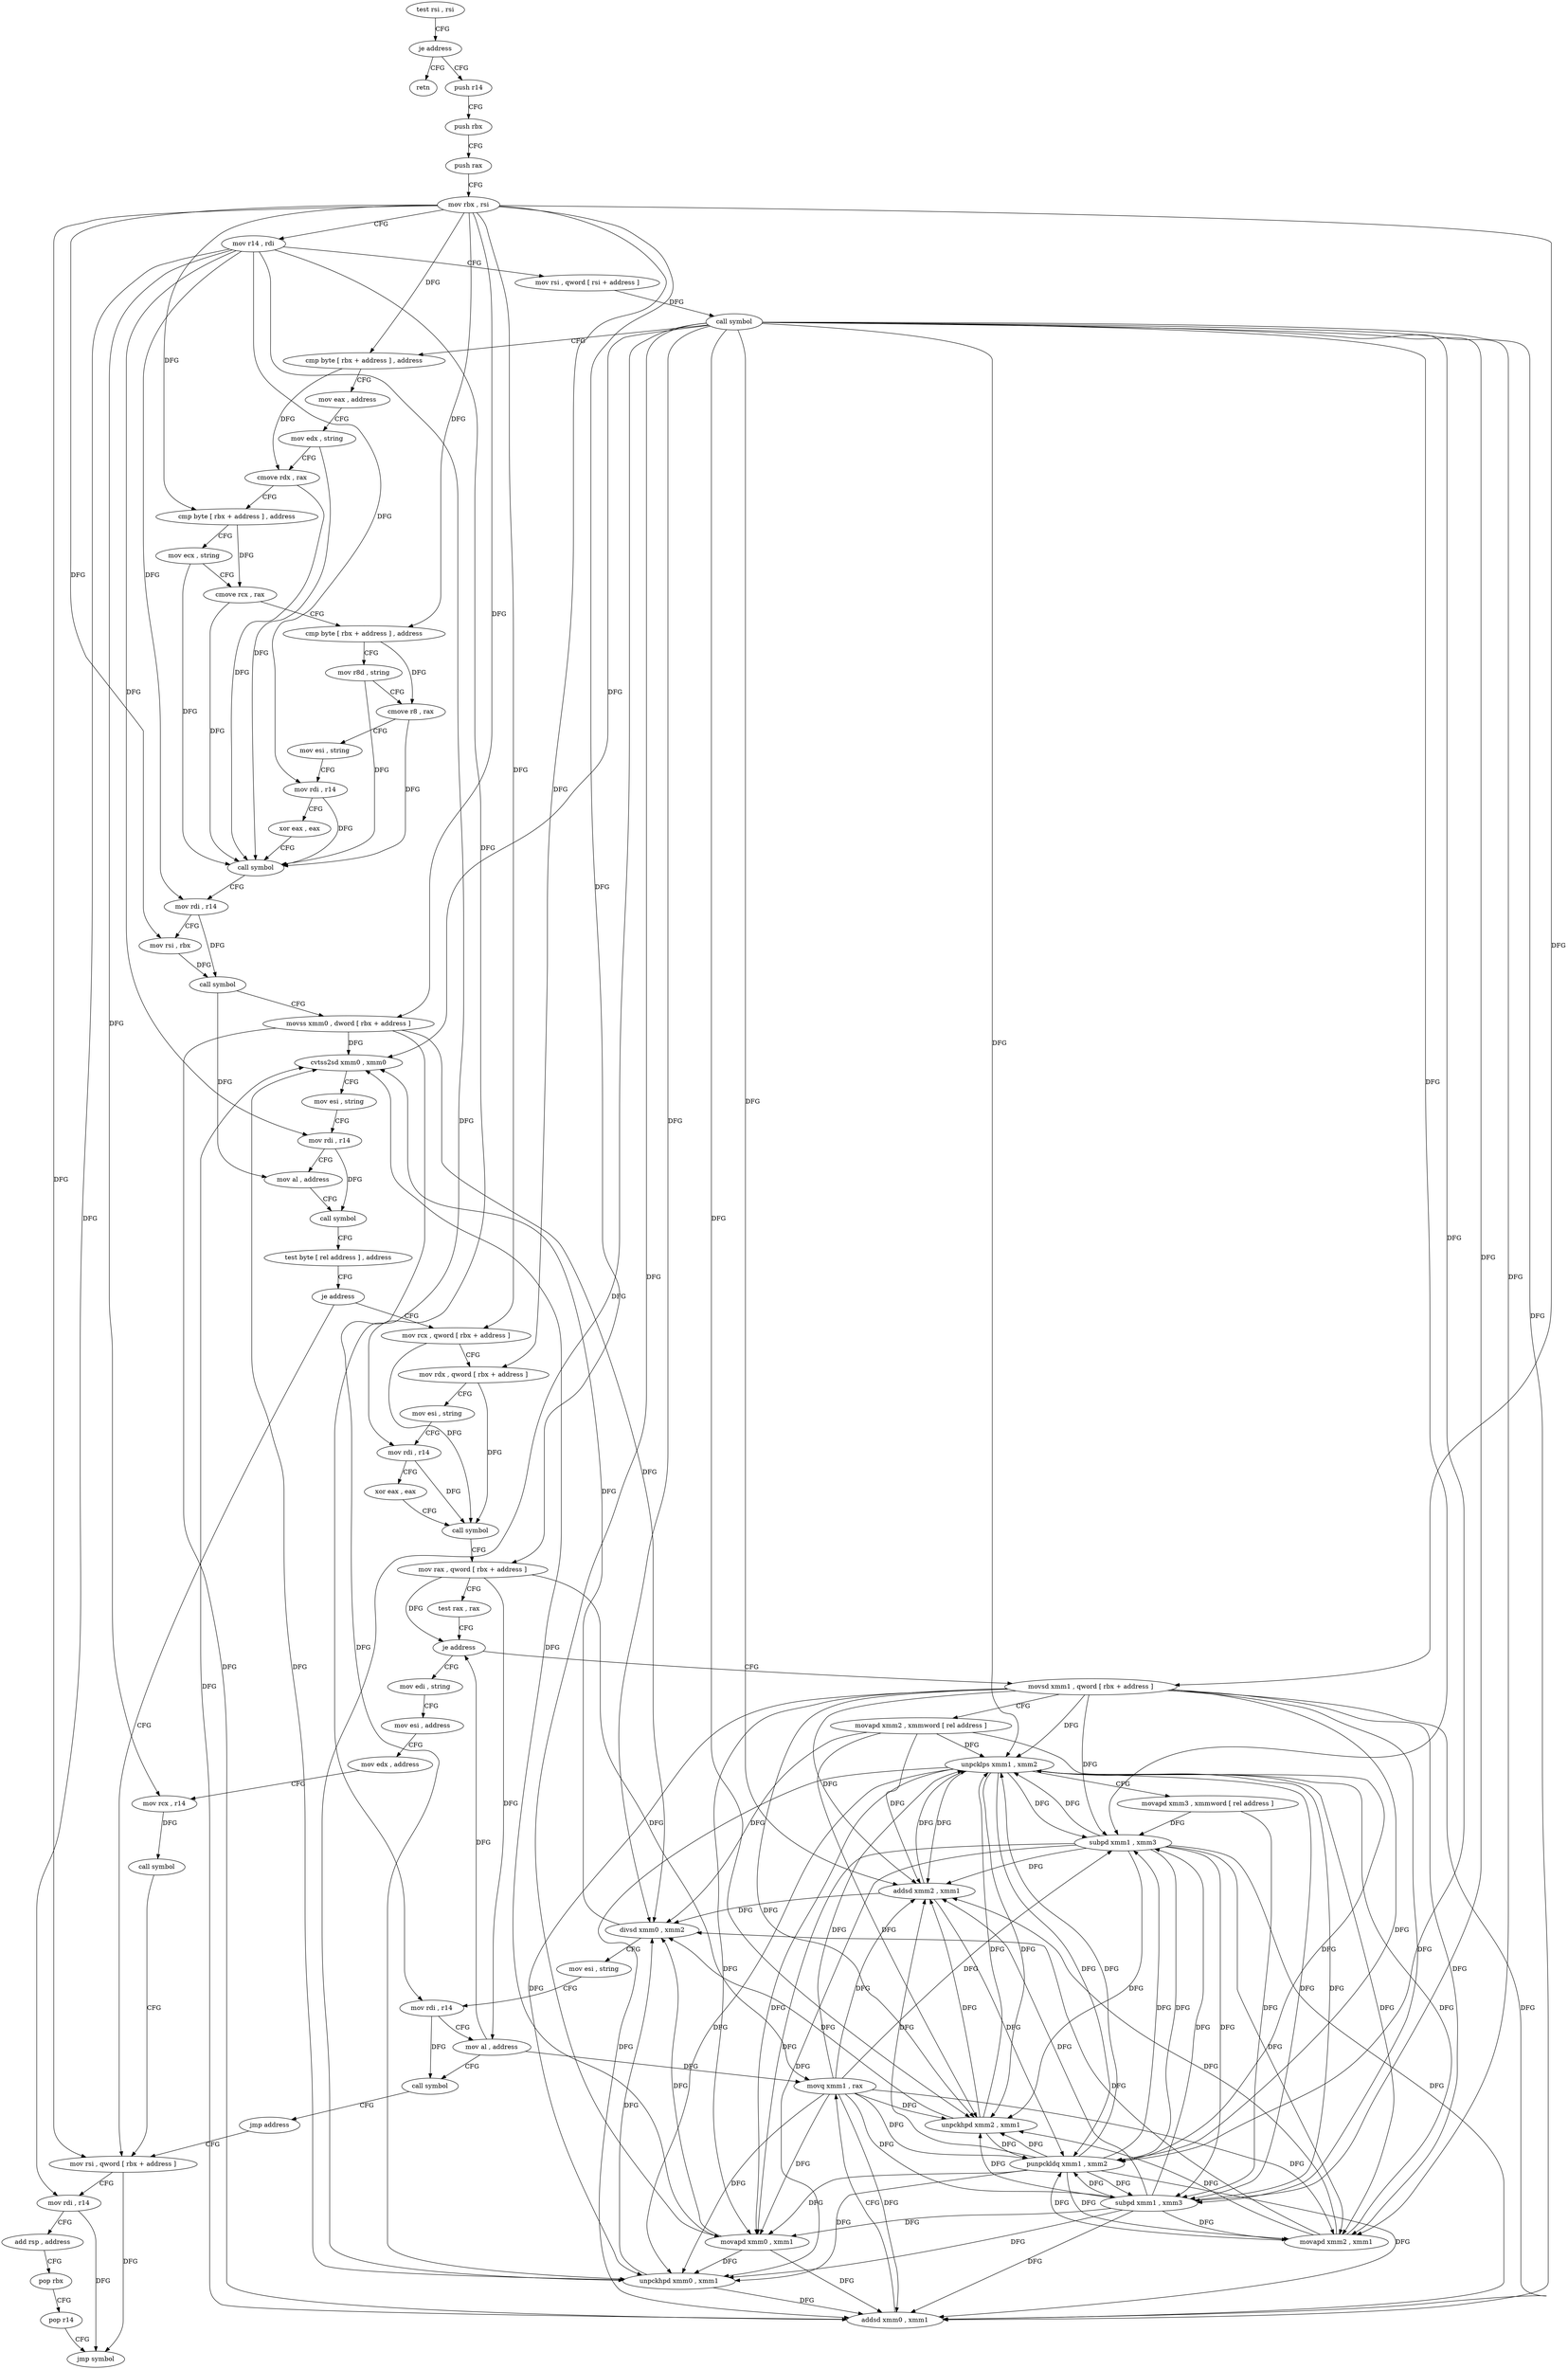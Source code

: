 digraph "func" {
"4215792" [label = "test rsi , rsi" ]
"4215795" [label = "je address" ]
"4216061" [label = "retn" ]
"4215801" [label = "push r14" ]
"4215803" [label = "push rbx" ]
"4215804" [label = "push rax" ]
"4215805" [label = "mov rbx , rsi" ]
"4215808" [label = "mov r14 , rdi" ]
"4215811" [label = "mov rsi , qword [ rsi + address ]" ]
"4215818" [label = "call symbol" ]
"4215823" [label = "cmp byte [ rbx + address ] , address" ]
"4215827" [label = "mov eax , address" ]
"4215832" [label = "mov edx , string" ]
"4215837" [label = "cmove rdx , rax" ]
"4215841" [label = "cmp byte [ rbx + address ] , address" ]
"4215845" [label = "mov ecx , string" ]
"4215850" [label = "cmove rcx , rax" ]
"4215854" [label = "cmp byte [ rbx + address ] , address" ]
"4215858" [label = "mov r8d , string" ]
"4215864" [label = "cmove r8 , rax" ]
"4215868" [label = "mov esi , string" ]
"4215873" [label = "mov rdi , r14" ]
"4215876" [label = "xor eax , eax" ]
"4215878" [label = "call symbol" ]
"4215883" [label = "mov rdi , r14" ]
"4215886" [label = "mov rsi , rbx" ]
"4215889" [label = "call symbol" ]
"4215894" [label = "movss xmm0 , dword [ rbx + address ]" ]
"4215899" [label = "cvtss2sd xmm0 , xmm0" ]
"4215903" [label = "mov esi , string" ]
"4215908" [label = "mov rdi , r14" ]
"4215911" [label = "mov al , address" ]
"4215913" [label = "call symbol" ]
"4215918" [label = "test byte [ rel address ] , address" ]
"4215925" [label = "je address" ]
"4216085" [label = "mov rsi , qword [ rbx + address ]" ]
"4215931" [label = "mov rcx , qword [ rbx + address ]" ]
"4216092" [label = "mov rdi , r14" ]
"4216095" [label = "add rsp , address" ]
"4216099" [label = "pop rbx" ]
"4216100" [label = "pop r14" ]
"4216102" [label = "jmp symbol" ]
"4215938" [label = "mov rdx , qword [ rbx + address ]" ]
"4215945" [label = "mov esi , string" ]
"4215950" [label = "mov rdi , r14" ]
"4215953" [label = "xor eax , eax" ]
"4215955" [label = "call symbol" ]
"4215960" [label = "mov rax , qword [ rbx + address ]" ]
"4215967" [label = "test rax , rax" ]
"4215970" [label = "je address" ]
"4216062" [label = "mov edi , string" ]
"4215972" [label = "movsd xmm1 , qword [ rbx + address ]" ]
"4216067" [label = "mov esi , address" ]
"4216072" [label = "mov edx , address" ]
"4216077" [label = "mov rcx , r14" ]
"4216080" [label = "call symbol" ]
"4215980" [label = "movapd xmm2 , xmmword [ rel address ]" ]
"4215988" [label = "unpcklps xmm1 , xmm2" ]
"4215991" [label = "movapd xmm3 , xmmword [ rel address ]" ]
"4215999" [label = "subpd xmm1 , xmm3" ]
"4216003" [label = "movapd xmm0 , xmm1" ]
"4216007" [label = "unpckhpd xmm0 , xmm1" ]
"4216011" [label = "addsd xmm0 , xmm1" ]
"4216015" [label = "movq xmm1 , rax" ]
"4216020" [label = "punpckldq xmm1 , xmm2" ]
"4216024" [label = "subpd xmm1 , xmm3" ]
"4216028" [label = "movapd xmm2 , xmm1" ]
"4216032" [label = "unpckhpd xmm2 , xmm1" ]
"4216036" [label = "addsd xmm2 , xmm1" ]
"4216040" [label = "divsd xmm0 , xmm2" ]
"4216044" [label = "mov esi , string" ]
"4216049" [label = "mov rdi , r14" ]
"4216052" [label = "mov al , address" ]
"4216054" [label = "call symbol" ]
"4216059" [label = "jmp address" ]
"4215792" -> "4215795" [ label = "CFG" ]
"4215795" -> "4216061" [ label = "CFG" ]
"4215795" -> "4215801" [ label = "CFG" ]
"4215801" -> "4215803" [ label = "CFG" ]
"4215803" -> "4215804" [ label = "CFG" ]
"4215804" -> "4215805" [ label = "CFG" ]
"4215805" -> "4215808" [ label = "CFG" ]
"4215805" -> "4215823" [ label = "DFG" ]
"4215805" -> "4215841" [ label = "DFG" ]
"4215805" -> "4215854" [ label = "DFG" ]
"4215805" -> "4215886" [ label = "DFG" ]
"4215805" -> "4215894" [ label = "DFG" ]
"4215805" -> "4216085" [ label = "DFG" ]
"4215805" -> "4215931" [ label = "DFG" ]
"4215805" -> "4215938" [ label = "DFG" ]
"4215805" -> "4215960" [ label = "DFG" ]
"4215805" -> "4215972" [ label = "DFG" ]
"4215808" -> "4215811" [ label = "CFG" ]
"4215808" -> "4215873" [ label = "DFG" ]
"4215808" -> "4215883" [ label = "DFG" ]
"4215808" -> "4215908" [ label = "DFG" ]
"4215808" -> "4216092" [ label = "DFG" ]
"4215808" -> "4215950" [ label = "DFG" ]
"4215808" -> "4216077" [ label = "DFG" ]
"4215808" -> "4216049" [ label = "DFG" ]
"4215811" -> "4215818" [ label = "DFG" ]
"4215818" -> "4215823" [ label = "CFG" ]
"4215818" -> "4215899" [ label = "DFG" ]
"4215818" -> "4216007" [ label = "DFG" ]
"4215818" -> "4216011" [ label = "DFG" ]
"4215818" -> "4216040" [ label = "DFG" ]
"4215818" -> "4215988" [ label = "DFG" ]
"4215818" -> "4215999" [ label = "DFG" ]
"4215818" -> "4216003" [ label = "DFG" ]
"4215818" -> "4216020" [ label = "DFG" ]
"4215818" -> "4216024" [ label = "DFG" ]
"4215818" -> "4216028" [ label = "DFG" ]
"4215818" -> "4216032" [ label = "DFG" ]
"4215818" -> "4216036" [ label = "DFG" ]
"4215823" -> "4215827" [ label = "CFG" ]
"4215823" -> "4215837" [ label = "DFG" ]
"4215827" -> "4215832" [ label = "CFG" ]
"4215832" -> "4215837" [ label = "CFG" ]
"4215832" -> "4215878" [ label = "DFG" ]
"4215837" -> "4215841" [ label = "CFG" ]
"4215837" -> "4215878" [ label = "DFG" ]
"4215841" -> "4215845" [ label = "CFG" ]
"4215841" -> "4215850" [ label = "DFG" ]
"4215845" -> "4215850" [ label = "CFG" ]
"4215845" -> "4215878" [ label = "DFG" ]
"4215850" -> "4215854" [ label = "CFG" ]
"4215850" -> "4215878" [ label = "DFG" ]
"4215854" -> "4215858" [ label = "CFG" ]
"4215854" -> "4215864" [ label = "DFG" ]
"4215858" -> "4215864" [ label = "CFG" ]
"4215858" -> "4215878" [ label = "DFG" ]
"4215864" -> "4215868" [ label = "CFG" ]
"4215864" -> "4215878" [ label = "DFG" ]
"4215868" -> "4215873" [ label = "CFG" ]
"4215873" -> "4215876" [ label = "CFG" ]
"4215873" -> "4215878" [ label = "DFG" ]
"4215876" -> "4215878" [ label = "CFG" ]
"4215878" -> "4215883" [ label = "CFG" ]
"4215883" -> "4215886" [ label = "CFG" ]
"4215883" -> "4215889" [ label = "DFG" ]
"4215886" -> "4215889" [ label = "DFG" ]
"4215889" -> "4215894" [ label = "CFG" ]
"4215889" -> "4215911" [ label = "DFG" ]
"4215894" -> "4215899" [ label = "DFG" ]
"4215894" -> "4216007" [ label = "DFG" ]
"4215894" -> "4216011" [ label = "DFG" ]
"4215894" -> "4216040" [ label = "DFG" ]
"4215899" -> "4215903" [ label = "CFG" ]
"4215903" -> "4215908" [ label = "CFG" ]
"4215908" -> "4215911" [ label = "CFG" ]
"4215908" -> "4215913" [ label = "DFG" ]
"4215911" -> "4215913" [ label = "CFG" ]
"4215913" -> "4215918" [ label = "CFG" ]
"4215918" -> "4215925" [ label = "CFG" ]
"4215925" -> "4216085" [ label = "CFG" ]
"4215925" -> "4215931" [ label = "CFG" ]
"4216085" -> "4216092" [ label = "CFG" ]
"4216085" -> "4216102" [ label = "DFG" ]
"4215931" -> "4215938" [ label = "CFG" ]
"4215931" -> "4215955" [ label = "DFG" ]
"4216092" -> "4216095" [ label = "CFG" ]
"4216092" -> "4216102" [ label = "DFG" ]
"4216095" -> "4216099" [ label = "CFG" ]
"4216099" -> "4216100" [ label = "CFG" ]
"4216100" -> "4216102" [ label = "CFG" ]
"4215938" -> "4215945" [ label = "CFG" ]
"4215938" -> "4215955" [ label = "DFG" ]
"4215945" -> "4215950" [ label = "CFG" ]
"4215950" -> "4215953" [ label = "CFG" ]
"4215950" -> "4215955" [ label = "DFG" ]
"4215953" -> "4215955" [ label = "CFG" ]
"4215955" -> "4215960" [ label = "CFG" ]
"4215960" -> "4215967" [ label = "CFG" ]
"4215960" -> "4215970" [ label = "DFG" ]
"4215960" -> "4216015" [ label = "DFG" ]
"4215960" -> "4216052" [ label = "DFG" ]
"4215967" -> "4215970" [ label = "CFG" ]
"4215970" -> "4216062" [ label = "CFG" ]
"4215970" -> "4215972" [ label = "CFG" ]
"4216062" -> "4216067" [ label = "CFG" ]
"4215972" -> "4215980" [ label = "CFG" ]
"4215972" -> "4215988" [ label = "DFG" ]
"4215972" -> "4215999" [ label = "DFG" ]
"4215972" -> "4216003" [ label = "DFG" ]
"4215972" -> "4216007" [ label = "DFG" ]
"4215972" -> "4216011" [ label = "DFG" ]
"4215972" -> "4216020" [ label = "DFG" ]
"4215972" -> "4216024" [ label = "DFG" ]
"4215972" -> "4216028" [ label = "DFG" ]
"4215972" -> "4216032" [ label = "DFG" ]
"4215972" -> "4216036" [ label = "DFG" ]
"4216067" -> "4216072" [ label = "CFG" ]
"4216072" -> "4216077" [ label = "CFG" ]
"4216077" -> "4216080" [ label = "DFG" ]
"4216080" -> "4216085" [ label = "CFG" ]
"4215980" -> "4215988" [ label = "DFG" ]
"4215980" -> "4216020" [ label = "DFG" ]
"4215980" -> "4216032" [ label = "DFG" ]
"4215980" -> "4216036" [ label = "DFG" ]
"4215980" -> "4216040" [ label = "DFG" ]
"4215988" -> "4215991" [ label = "CFG" ]
"4215988" -> "4215999" [ label = "DFG" ]
"4215988" -> "4216003" [ label = "DFG" ]
"4215988" -> "4216007" [ label = "DFG" ]
"4215988" -> "4216011" [ label = "DFG" ]
"4215988" -> "4216020" [ label = "DFG" ]
"4215988" -> "4216024" [ label = "DFG" ]
"4215988" -> "4216028" [ label = "DFG" ]
"4215988" -> "4216032" [ label = "DFG" ]
"4215988" -> "4216036" [ label = "DFG" ]
"4215991" -> "4215999" [ label = "DFG" ]
"4215991" -> "4216024" [ label = "DFG" ]
"4215999" -> "4216003" [ label = "DFG" ]
"4215999" -> "4215988" [ label = "DFG" ]
"4215999" -> "4216007" [ label = "DFG" ]
"4215999" -> "4216011" [ label = "DFG" ]
"4215999" -> "4216020" [ label = "DFG" ]
"4215999" -> "4216024" [ label = "DFG" ]
"4215999" -> "4216028" [ label = "DFG" ]
"4215999" -> "4216032" [ label = "DFG" ]
"4215999" -> "4216036" [ label = "DFG" ]
"4216003" -> "4216007" [ label = "DFG" ]
"4216003" -> "4215899" [ label = "DFG" ]
"4216003" -> "4216011" [ label = "DFG" ]
"4216003" -> "4216040" [ label = "DFG" ]
"4216007" -> "4216011" [ label = "DFG" ]
"4216007" -> "4215899" [ label = "DFG" ]
"4216007" -> "4216040" [ label = "DFG" ]
"4216011" -> "4216015" [ label = "CFG" ]
"4216011" -> "4215899" [ label = "DFG" ]
"4216015" -> "4216020" [ label = "DFG" ]
"4216015" -> "4216003" [ label = "DFG" ]
"4216015" -> "4216007" [ label = "DFG" ]
"4216015" -> "4216011" [ label = "DFG" ]
"4216015" -> "4215988" [ label = "DFG" ]
"4216015" -> "4215999" [ label = "DFG" ]
"4216015" -> "4216024" [ label = "DFG" ]
"4216015" -> "4216028" [ label = "DFG" ]
"4216015" -> "4216032" [ label = "DFG" ]
"4216015" -> "4216036" [ label = "DFG" ]
"4216020" -> "4216024" [ label = "DFG" ]
"4216020" -> "4216003" [ label = "DFG" ]
"4216020" -> "4216007" [ label = "DFG" ]
"4216020" -> "4216011" [ label = "DFG" ]
"4216020" -> "4215988" [ label = "DFG" ]
"4216020" -> "4215999" [ label = "DFG" ]
"4216020" -> "4216028" [ label = "DFG" ]
"4216020" -> "4216032" [ label = "DFG" ]
"4216020" -> "4216036" [ label = "DFG" ]
"4216024" -> "4216028" [ label = "DFG" ]
"4216024" -> "4216003" [ label = "DFG" ]
"4216024" -> "4216007" [ label = "DFG" ]
"4216024" -> "4216011" [ label = "DFG" ]
"4216024" -> "4215988" [ label = "DFG" ]
"4216024" -> "4215999" [ label = "DFG" ]
"4216024" -> "4216020" [ label = "DFG" ]
"4216024" -> "4216032" [ label = "DFG" ]
"4216024" -> "4216036" [ label = "DFG" ]
"4216028" -> "4216032" [ label = "DFG" ]
"4216028" -> "4215988" [ label = "DFG" ]
"4216028" -> "4216020" [ label = "DFG" ]
"4216028" -> "4216036" [ label = "DFG" ]
"4216028" -> "4216040" [ label = "DFG" ]
"4216032" -> "4216036" [ label = "DFG" ]
"4216032" -> "4215988" [ label = "DFG" ]
"4216032" -> "4216020" [ label = "DFG" ]
"4216032" -> "4216040" [ label = "DFG" ]
"4216036" -> "4216040" [ label = "DFG" ]
"4216036" -> "4215988" [ label = "DFG" ]
"4216036" -> "4216020" [ label = "DFG" ]
"4216040" -> "4216044" [ label = "CFG" ]
"4216040" -> "4215899" [ label = "DFG" ]
"4216044" -> "4216049" [ label = "CFG" ]
"4216049" -> "4216052" [ label = "CFG" ]
"4216049" -> "4216054" [ label = "DFG" ]
"4216052" -> "4216054" [ label = "CFG" ]
"4216052" -> "4215970" [ label = "DFG" ]
"4216052" -> "4216015" [ label = "DFG" ]
"4216054" -> "4216059" [ label = "CFG" ]
"4216059" -> "4216085" [ label = "CFG" ]
}
